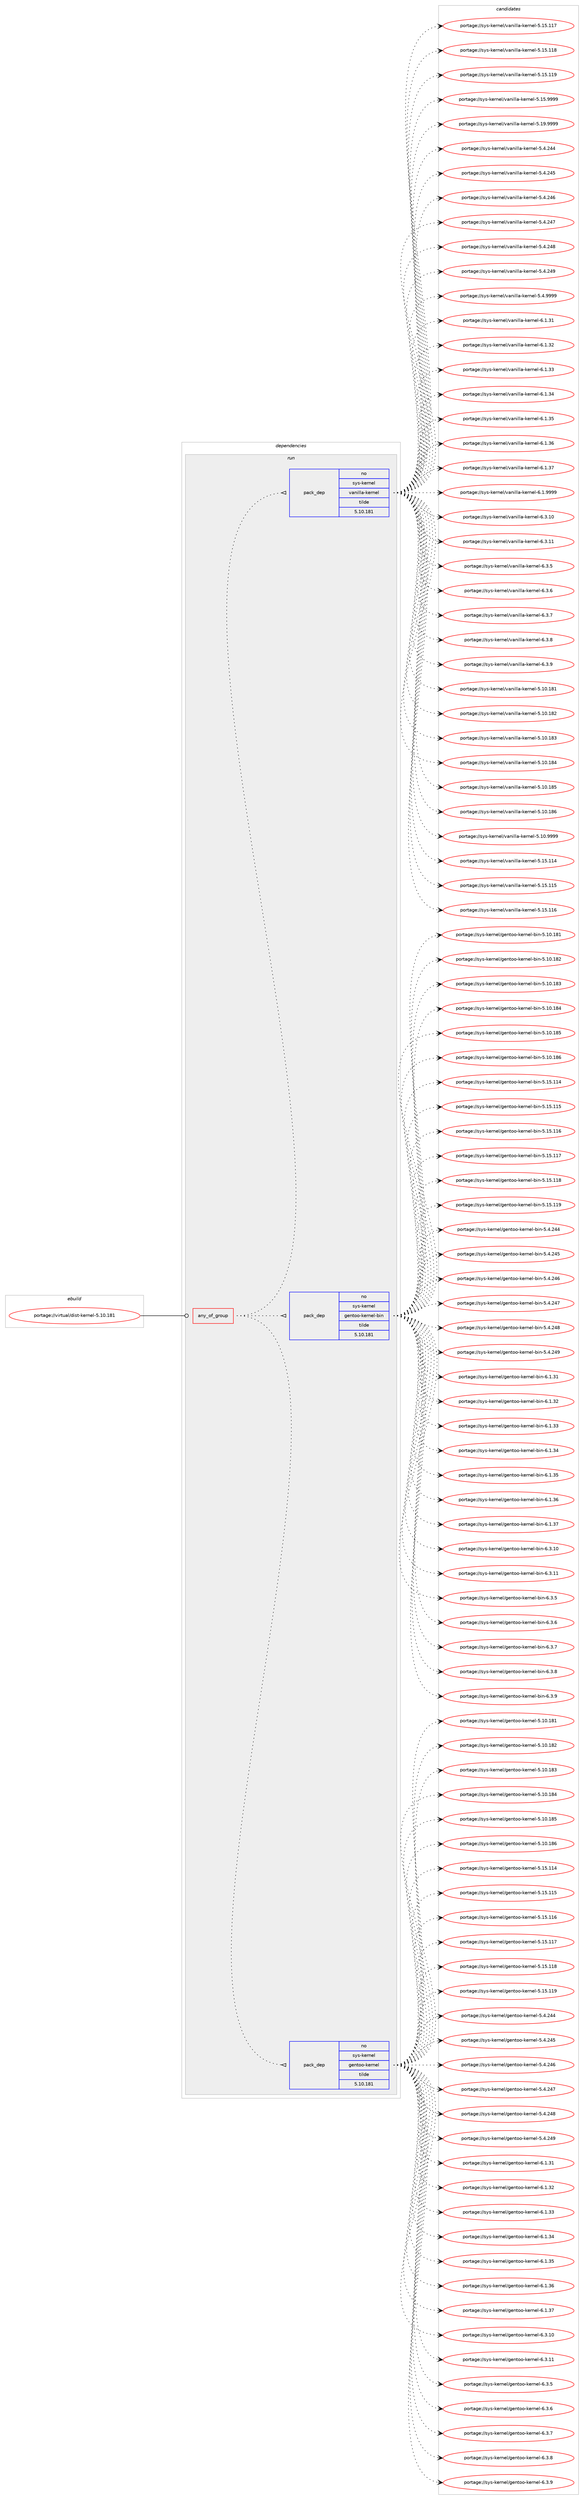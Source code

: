 digraph prolog {

# *************
# Graph options
# *************

newrank=true;
concentrate=true;
compound=true;
graph [rankdir=LR,fontname=Helvetica,fontsize=10,ranksep=1.5];#, ranksep=2.5, nodesep=0.2];
edge  [arrowhead=vee];
node  [fontname=Helvetica,fontsize=10];

# **********
# The ebuild
# **********

subgraph cluster_leftcol {
color=gray;
rank=same;
label=<<i>ebuild</i>>;
id [label="portage://virtual/dist-kernel-5.10.181", color=red, width=4, href="../virtual/dist-kernel-5.10.181.svg"];
}

# ****************
# The dependencies
# ****************

subgraph cluster_midcol {
color=gray;
label=<<i>dependencies</i>>;
subgraph cluster_compile {
fillcolor="#eeeeee";
style=filled;
label=<<i>compile</i>>;
}
subgraph cluster_compileandrun {
fillcolor="#eeeeee";
style=filled;
label=<<i>compile and run</i>>;
}
subgraph cluster_run {
fillcolor="#eeeeee";
style=filled;
label=<<i>run</i>>;
subgraph any14 {
dependency250 [label=<<TABLE BORDER="0" CELLBORDER="1" CELLSPACING="0" CELLPADDING="4"><TR><TD CELLPADDING="10">any_of_group</TD></TR></TABLE>>, shape=none, color=red];subgraph pack146 {
dependency251 [label=<<TABLE BORDER="0" CELLBORDER="1" CELLSPACING="0" CELLPADDING="4" WIDTH="220"><TR><TD ROWSPAN="6" CELLPADDING="30">pack_dep</TD></TR><TR><TD WIDTH="110">no</TD></TR><TR><TD>sys-kernel</TD></TR><TR><TD>gentoo-kernel</TD></TR><TR><TD>tilde</TD></TR><TR><TD>5.10.181</TD></TR></TABLE>>, shape=none, color=blue];
}
dependency250:e -> dependency251:w [weight=20,style="dotted",arrowhead="oinv"];
subgraph pack147 {
dependency252 [label=<<TABLE BORDER="0" CELLBORDER="1" CELLSPACING="0" CELLPADDING="4" WIDTH="220"><TR><TD ROWSPAN="6" CELLPADDING="30">pack_dep</TD></TR><TR><TD WIDTH="110">no</TD></TR><TR><TD>sys-kernel</TD></TR><TR><TD>gentoo-kernel-bin</TD></TR><TR><TD>tilde</TD></TR><TR><TD>5.10.181</TD></TR></TABLE>>, shape=none, color=blue];
}
dependency250:e -> dependency252:w [weight=20,style="dotted",arrowhead="oinv"];
subgraph pack148 {
dependency253 [label=<<TABLE BORDER="0" CELLBORDER="1" CELLSPACING="0" CELLPADDING="4" WIDTH="220"><TR><TD ROWSPAN="6" CELLPADDING="30">pack_dep</TD></TR><TR><TD WIDTH="110">no</TD></TR><TR><TD>sys-kernel</TD></TR><TR><TD>vanilla-kernel</TD></TR><TR><TD>tilde</TD></TR><TR><TD>5.10.181</TD></TR></TABLE>>, shape=none, color=blue];
}
dependency250:e -> dependency253:w [weight=20,style="dotted",arrowhead="oinv"];
}
id:e -> dependency250:w [weight=20,style="solid",arrowhead="odot"];
}
}

# **************
# The candidates
# **************

subgraph cluster_choices {
rank=same;
color=gray;
label=<<i>candidates</i>>;

subgraph choice146 {
color=black;
nodesep=1;
choice115121115451071011141101011084710310111011611111145107101114110101108455346494846495649 [label="portage://sys-kernel/gentoo-kernel-5.10.181", color=red, width=4,href="../sys-kernel/gentoo-kernel-5.10.181.svg"];
choice115121115451071011141101011084710310111011611111145107101114110101108455346494846495650 [label="portage://sys-kernel/gentoo-kernel-5.10.182", color=red, width=4,href="../sys-kernel/gentoo-kernel-5.10.182.svg"];
choice115121115451071011141101011084710310111011611111145107101114110101108455346494846495651 [label="portage://sys-kernel/gentoo-kernel-5.10.183", color=red, width=4,href="../sys-kernel/gentoo-kernel-5.10.183.svg"];
choice115121115451071011141101011084710310111011611111145107101114110101108455346494846495652 [label="portage://sys-kernel/gentoo-kernel-5.10.184", color=red, width=4,href="../sys-kernel/gentoo-kernel-5.10.184.svg"];
choice115121115451071011141101011084710310111011611111145107101114110101108455346494846495653 [label="portage://sys-kernel/gentoo-kernel-5.10.185", color=red, width=4,href="../sys-kernel/gentoo-kernel-5.10.185.svg"];
choice115121115451071011141101011084710310111011611111145107101114110101108455346494846495654 [label="portage://sys-kernel/gentoo-kernel-5.10.186", color=red, width=4,href="../sys-kernel/gentoo-kernel-5.10.186.svg"];
choice115121115451071011141101011084710310111011611111145107101114110101108455346495346494952 [label="portage://sys-kernel/gentoo-kernel-5.15.114", color=red, width=4,href="../sys-kernel/gentoo-kernel-5.15.114.svg"];
choice115121115451071011141101011084710310111011611111145107101114110101108455346495346494953 [label="portage://sys-kernel/gentoo-kernel-5.15.115", color=red, width=4,href="../sys-kernel/gentoo-kernel-5.15.115.svg"];
choice115121115451071011141101011084710310111011611111145107101114110101108455346495346494954 [label="portage://sys-kernel/gentoo-kernel-5.15.116", color=red, width=4,href="../sys-kernel/gentoo-kernel-5.15.116.svg"];
choice115121115451071011141101011084710310111011611111145107101114110101108455346495346494955 [label="portage://sys-kernel/gentoo-kernel-5.15.117", color=red, width=4,href="../sys-kernel/gentoo-kernel-5.15.117.svg"];
choice115121115451071011141101011084710310111011611111145107101114110101108455346495346494956 [label="portage://sys-kernel/gentoo-kernel-5.15.118", color=red, width=4,href="../sys-kernel/gentoo-kernel-5.15.118.svg"];
choice115121115451071011141101011084710310111011611111145107101114110101108455346495346494957 [label="portage://sys-kernel/gentoo-kernel-5.15.119", color=red, width=4,href="../sys-kernel/gentoo-kernel-5.15.119.svg"];
choice1151211154510710111411010110847103101110116111111451071011141101011084553465246505252 [label="portage://sys-kernel/gentoo-kernel-5.4.244", color=red, width=4,href="../sys-kernel/gentoo-kernel-5.4.244.svg"];
choice1151211154510710111411010110847103101110116111111451071011141101011084553465246505253 [label="portage://sys-kernel/gentoo-kernel-5.4.245", color=red, width=4,href="../sys-kernel/gentoo-kernel-5.4.245.svg"];
choice1151211154510710111411010110847103101110116111111451071011141101011084553465246505254 [label="portage://sys-kernel/gentoo-kernel-5.4.246", color=red, width=4,href="../sys-kernel/gentoo-kernel-5.4.246.svg"];
choice1151211154510710111411010110847103101110116111111451071011141101011084553465246505255 [label="portage://sys-kernel/gentoo-kernel-5.4.247", color=red, width=4,href="../sys-kernel/gentoo-kernel-5.4.247.svg"];
choice1151211154510710111411010110847103101110116111111451071011141101011084553465246505256 [label="portage://sys-kernel/gentoo-kernel-5.4.248", color=red, width=4,href="../sys-kernel/gentoo-kernel-5.4.248.svg"];
choice1151211154510710111411010110847103101110116111111451071011141101011084553465246505257 [label="portage://sys-kernel/gentoo-kernel-5.4.249", color=red, width=4,href="../sys-kernel/gentoo-kernel-5.4.249.svg"];
choice11512111545107101114110101108471031011101161111114510710111411010110845544649465149 [label="portage://sys-kernel/gentoo-kernel-6.1.31", color=red, width=4,href="../sys-kernel/gentoo-kernel-6.1.31.svg"];
choice11512111545107101114110101108471031011101161111114510710111411010110845544649465150 [label="portage://sys-kernel/gentoo-kernel-6.1.32", color=red, width=4,href="../sys-kernel/gentoo-kernel-6.1.32.svg"];
choice11512111545107101114110101108471031011101161111114510710111411010110845544649465151 [label="portage://sys-kernel/gentoo-kernel-6.1.33", color=red, width=4,href="../sys-kernel/gentoo-kernel-6.1.33.svg"];
choice11512111545107101114110101108471031011101161111114510710111411010110845544649465152 [label="portage://sys-kernel/gentoo-kernel-6.1.34", color=red, width=4,href="../sys-kernel/gentoo-kernel-6.1.34.svg"];
choice11512111545107101114110101108471031011101161111114510710111411010110845544649465153 [label="portage://sys-kernel/gentoo-kernel-6.1.35", color=red, width=4,href="../sys-kernel/gentoo-kernel-6.1.35.svg"];
choice11512111545107101114110101108471031011101161111114510710111411010110845544649465154 [label="portage://sys-kernel/gentoo-kernel-6.1.36", color=red, width=4,href="../sys-kernel/gentoo-kernel-6.1.36.svg"];
choice11512111545107101114110101108471031011101161111114510710111411010110845544649465155 [label="portage://sys-kernel/gentoo-kernel-6.1.37", color=red, width=4,href="../sys-kernel/gentoo-kernel-6.1.37.svg"];
choice11512111545107101114110101108471031011101161111114510710111411010110845544651464948 [label="portage://sys-kernel/gentoo-kernel-6.3.10", color=red, width=4,href="../sys-kernel/gentoo-kernel-6.3.10.svg"];
choice11512111545107101114110101108471031011101161111114510710111411010110845544651464949 [label="portage://sys-kernel/gentoo-kernel-6.3.11", color=red, width=4,href="../sys-kernel/gentoo-kernel-6.3.11.svg"];
choice115121115451071011141101011084710310111011611111145107101114110101108455446514653 [label="portage://sys-kernel/gentoo-kernel-6.3.5", color=red, width=4,href="../sys-kernel/gentoo-kernel-6.3.5.svg"];
choice115121115451071011141101011084710310111011611111145107101114110101108455446514654 [label="portage://sys-kernel/gentoo-kernel-6.3.6", color=red, width=4,href="../sys-kernel/gentoo-kernel-6.3.6.svg"];
choice115121115451071011141101011084710310111011611111145107101114110101108455446514655 [label="portage://sys-kernel/gentoo-kernel-6.3.7", color=red, width=4,href="../sys-kernel/gentoo-kernel-6.3.7.svg"];
choice115121115451071011141101011084710310111011611111145107101114110101108455446514656 [label="portage://sys-kernel/gentoo-kernel-6.3.8", color=red, width=4,href="../sys-kernel/gentoo-kernel-6.3.8.svg"];
choice115121115451071011141101011084710310111011611111145107101114110101108455446514657 [label="portage://sys-kernel/gentoo-kernel-6.3.9", color=red, width=4,href="../sys-kernel/gentoo-kernel-6.3.9.svg"];
dependency251:e -> choice115121115451071011141101011084710310111011611111145107101114110101108455346494846495649:w [style=dotted,weight="100"];
dependency251:e -> choice115121115451071011141101011084710310111011611111145107101114110101108455346494846495650:w [style=dotted,weight="100"];
dependency251:e -> choice115121115451071011141101011084710310111011611111145107101114110101108455346494846495651:w [style=dotted,weight="100"];
dependency251:e -> choice115121115451071011141101011084710310111011611111145107101114110101108455346494846495652:w [style=dotted,weight="100"];
dependency251:e -> choice115121115451071011141101011084710310111011611111145107101114110101108455346494846495653:w [style=dotted,weight="100"];
dependency251:e -> choice115121115451071011141101011084710310111011611111145107101114110101108455346494846495654:w [style=dotted,weight="100"];
dependency251:e -> choice115121115451071011141101011084710310111011611111145107101114110101108455346495346494952:w [style=dotted,weight="100"];
dependency251:e -> choice115121115451071011141101011084710310111011611111145107101114110101108455346495346494953:w [style=dotted,weight="100"];
dependency251:e -> choice115121115451071011141101011084710310111011611111145107101114110101108455346495346494954:w [style=dotted,weight="100"];
dependency251:e -> choice115121115451071011141101011084710310111011611111145107101114110101108455346495346494955:w [style=dotted,weight="100"];
dependency251:e -> choice115121115451071011141101011084710310111011611111145107101114110101108455346495346494956:w [style=dotted,weight="100"];
dependency251:e -> choice115121115451071011141101011084710310111011611111145107101114110101108455346495346494957:w [style=dotted,weight="100"];
dependency251:e -> choice1151211154510710111411010110847103101110116111111451071011141101011084553465246505252:w [style=dotted,weight="100"];
dependency251:e -> choice1151211154510710111411010110847103101110116111111451071011141101011084553465246505253:w [style=dotted,weight="100"];
dependency251:e -> choice1151211154510710111411010110847103101110116111111451071011141101011084553465246505254:w [style=dotted,weight="100"];
dependency251:e -> choice1151211154510710111411010110847103101110116111111451071011141101011084553465246505255:w [style=dotted,weight="100"];
dependency251:e -> choice1151211154510710111411010110847103101110116111111451071011141101011084553465246505256:w [style=dotted,weight="100"];
dependency251:e -> choice1151211154510710111411010110847103101110116111111451071011141101011084553465246505257:w [style=dotted,weight="100"];
dependency251:e -> choice11512111545107101114110101108471031011101161111114510710111411010110845544649465149:w [style=dotted,weight="100"];
dependency251:e -> choice11512111545107101114110101108471031011101161111114510710111411010110845544649465150:w [style=dotted,weight="100"];
dependency251:e -> choice11512111545107101114110101108471031011101161111114510710111411010110845544649465151:w [style=dotted,weight="100"];
dependency251:e -> choice11512111545107101114110101108471031011101161111114510710111411010110845544649465152:w [style=dotted,weight="100"];
dependency251:e -> choice11512111545107101114110101108471031011101161111114510710111411010110845544649465153:w [style=dotted,weight="100"];
dependency251:e -> choice11512111545107101114110101108471031011101161111114510710111411010110845544649465154:w [style=dotted,weight="100"];
dependency251:e -> choice11512111545107101114110101108471031011101161111114510710111411010110845544649465155:w [style=dotted,weight="100"];
dependency251:e -> choice11512111545107101114110101108471031011101161111114510710111411010110845544651464948:w [style=dotted,weight="100"];
dependency251:e -> choice11512111545107101114110101108471031011101161111114510710111411010110845544651464949:w [style=dotted,weight="100"];
dependency251:e -> choice115121115451071011141101011084710310111011611111145107101114110101108455446514653:w [style=dotted,weight="100"];
dependency251:e -> choice115121115451071011141101011084710310111011611111145107101114110101108455446514654:w [style=dotted,weight="100"];
dependency251:e -> choice115121115451071011141101011084710310111011611111145107101114110101108455446514655:w [style=dotted,weight="100"];
dependency251:e -> choice115121115451071011141101011084710310111011611111145107101114110101108455446514656:w [style=dotted,weight="100"];
dependency251:e -> choice115121115451071011141101011084710310111011611111145107101114110101108455446514657:w [style=dotted,weight="100"];
}
subgraph choice147 {
color=black;
nodesep=1;
choice1151211154510710111411010110847103101110116111111451071011141101011084598105110455346494846495649 [label="portage://sys-kernel/gentoo-kernel-bin-5.10.181", color=red, width=4,href="../sys-kernel/gentoo-kernel-bin-5.10.181.svg"];
choice1151211154510710111411010110847103101110116111111451071011141101011084598105110455346494846495650 [label="portage://sys-kernel/gentoo-kernel-bin-5.10.182", color=red, width=4,href="../sys-kernel/gentoo-kernel-bin-5.10.182.svg"];
choice1151211154510710111411010110847103101110116111111451071011141101011084598105110455346494846495651 [label="portage://sys-kernel/gentoo-kernel-bin-5.10.183", color=red, width=4,href="../sys-kernel/gentoo-kernel-bin-5.10.183.svg"];
choice1151211154510710111411010110847103101110116111111451071011141101011084598105110455346494846495652 [label="portage://sys-kernel/gentoo-kernel-bin-5.10.184", color=red, width=4,href="../sys-kernel/gentoo-kernel-bin-5.10.184.svg"];
choice1151211154510710111411010110847103101110116111111451071011141101011084598105110455346494846495653 [label="portage://sys-kernel/gentoo-kernel-bin-5.10.185", color=red, width=4,href="../sys-kernel/gentoo-kernel-bin-5.10.185.svg"];
choice1151211154510710111411010110847103101110116111111451071011141101011084598105110455346494846495654 [label="portage://sys-kernel/gentoo-kernel-bin-5.10.186", color=red, width=4,href="../sys-kernel/gentoo-kernel-bin-5.10.186.svg"];
choice1151211154510710111411010110847103101110116111111451071011141101011084598105110455346495346494952 [label="portage://sys-kernel/gentoo-kernel-bin-5.15.114", color=red, width=4,href="../sys-kernel/gentoo-kernel-bin-5.15.114.svg"];
choice1151211154510710111411010110847103101110116111111451071011141101011084598105110455346495346494953 [label="portage://sys-kernel/gentoo-kernel-bin-5.15.115", color=red, width=4,href="../sys-kernel/gentoo-kernel-bin-5.15.115.svg"];
choice1151211154510710111411010110847103101110116111111451071011141101011084598105110455346495346494954 [label="portage://sys-kernel/gentoo-kernel-bin-5.15.116", color=red, width=4,href="../sys-kernel/gentoo-kernel-bin-5.15.116.svg"];
choice1151211154510710111411010110847103101110116111111451071011141101011084598105110455346495346494955 [label="portage://sys-kernel/gentoo-kernel-bin-5.15.117", color=red, width=4,href="../sys-kernel/gentoo-kernel-bin-5.15.117.svg"];
choice1151211154510710111411010110847103101110116111111451071011141101011084598105110455346495346494956 [label="portage://sys-kernel/gentoo-kernel-bin-5.15.118", color=red, width=4,href="../sys-kernel/gentoo-kernel-bin-5.15.118.svg"];
choice1151211154510710111411010110847103101110116111111451071011141101011084598105110455346495346494957 [label="portage://sys-kernel/gentoo-kernel-bin-5.15.119", color=red, width=4,href="../sys-kernel/gentoo-kernel-bin-5.15.119.svg"];
choice11512111545107101114110101108471031011101161111114510710111411010110845981051104553465246505252 [label="portage://sys-kernel/gentoo-kernel-bin-5.4.244", color=red, width=4,href="../sys-kernel/gentoo-kernel-bin-5.4.244.svg"];
choice11512111545107101114110101108471031011101161111114510710111411010110845981051104553465246505253 [label="portage://sys-kernel/gentoo-kernel-bin-5.4.245", color=red, width=4,href="../sys-kernel/gentoo-kernel-bin-5.4.245.svg"];
choice11512111545107101114110101108471031011101161111114510710111411010110845981051104553465246505254 [label="portage://sys-kernel/gentoo-kernel-bin-5.4.246", color=red, width=4,href="../sys-kernel/gentoo-kernel-bin-5.4.246.svg"];
choice11512111545107101114110101108471031011101161111114510710111411010110845981051104553465246505255 [label="portage://sys-kernel/gentoo-kernel-bin-5.4.247", color=red, width=4,href="../sys-kernel/gentoo-kernel-bin-5.4.247.svg"];
choice11512111545107101114110101108471031011101161111114510710111411010110845981051104553465246505256 [label="portage://sys-kernel/gentoo-kernel-bin-5.4.248", color=red, width=4,href="../sys-kernel/gentoo-kernel-bin-5.4.248.svg"];
choice11512111545107101114110101108471031011101161111114510710111411010110845981051104553465246505257 [label="portage://sys-kernel/gentoo-kernel-bin-5.4.249", color=red, width=4,href="../sys-kernel/gentoo-kernel-bin-5.4.249.svg"];
choice115121115451071011141101011084710310111011611111145107101114110101108459810511045544649465149 [label="portage://sys-kernel/gentoo-kernel-bin-6.1.31", color=red, width=4,href="../sys-kernel/gentoo-kernel-bin-6.1.31.svg"];
choice115121115451071011141101011084710310111011611111145107101114110101108459810511045544649465150 [label="portage://sys-kernel/gentoo-kernel-bin-6.1.32", color=red, width=4,href="../sys-kernel/gentoo-kernel-bin-6.1.32.svg"];
choice115121115451071011141101011084710310111011611111145107101114110101108459810511045544649465151 [label="portage://sys-kernel/gentoo-kernel-bin-6.1.33", color=red, width=4,href="../sys-kernel/gentoo-kernel-bin-6.1.33.svg"];
choice115121115451071011141101011084710310111011611111145107101114110101108459810511045544649465152 [label="portage://sys-kernel/gentoo-kernel-bin-6.1.34", color=red, width=4,href="../sys-kernel/gentoo-kernel-bin-6.1.34.svg"];
choice115121115451071011141101011084710310111011611111145107101114110101108459810511045544649465153 [label="portage://sys-kernel/gentoo-kernel-bin-6.1.35", color=red, width=4,href="../sys-kernel/gentoo-kernel-bin-6.1.35.svg"];
choice115121115451071011141101011084710310111011611111145107101114110101108459810511045544649465154 [label="portage://sys-kernel/gentoo-kernel-bin-6.1.36", color=red, width=4,href="../sys-kernel/gentoo-kernel-bin-6.1.36.svg"];
choice115121115451071011141101011084710310111011611111145107101114110101108459810511045544649465155 [label="portage://sys-kernel/gentoo-kernel-bin-6.1.37", color=red, width=4,href="../sys-kernel/gentoo-kernel-bin-6.1.37.svg"];
choice115121115451071011141101011084710310111011611111145107101114110101108459810511045544651464948 [label="portage://sys-kernel/gentoo-kernel-bin-6.3.10", color=red, width=4,href="../sys-kernel/gentoo-kernel-bin-6.3.10.svg"];
choice115121115451071011141101011084710310111011611111145107101114110101108459810511045544651464949 [label="portage://sys-kernel/gentoo-kernel-bin-6.3.11", color=red, width=4,href="../sys-kernel/gentoo-kernel-bin-6.3.11.svg"];
choice1151211154510710111411010110847103101110116111111451071011141101011084598105110455446514653 [label="portage://sys-kernel/gentoo-kernel-bin-6.3.5", color=red, width=4,href="../sys-kernel/gentoo-kernel-bin-6.3.5.svg"];
choice1151211154510710111411010110847103101110116111111451071011141101011084598105110455446514654 [label="portage://sys-kernel/gentoo-kernel-bin-6.3.6", color=red, width=4,href="../sys-kernel/gentoo-kernel-bin-6.3.6.svg"];
choice1151211154510710111411010110847103101110116111111451071011141101011084598105110455446514655 [label="portage://sys-kernel/gentoo-kernel-bin-6.3.7", color=red, width=4,href="../sys-kernel/gentoo-kernel-bin-6.3.7.svg"];
choice1151211154510710111411010110847103101110116111111451071011141101011084598105110455446514656 [label="portage://sys-kernel/gentoo-kernel-bin-6.3.8", color=red, width=4,href="../sys-kernel/gentoo-kernel-bin-6.3.8.svg"];
choice1151211154510710111411010110847103101110116111111451071011141101011084598105110455446514657 [label="portage://sys-kernel/gentoo-kernel-bin-6.3.9", color=red, width=4,href="../sys-kernel/gentoo-kernel-bin-6.3.9.svg"];
dependency252:e -> choice1151211154510710111411010110847103101110116111111451071011141101011084598105110455346494846495649:w [style=dotted,weight="100"];
dependency252:e -> choice1151211154510710111411010110847103101110116111111451071011141101011084598105110455346494846495650:w [style=dotted,weight="100"];
dependency252:e -> choice1151211154510710111411010110847103101110116111111451071011141101011084598105110455346494846495651:w [style=dotted,weight="100"];
dependency252:e -> choice1151211154510710111411010110847103101110116111111451071011141101011084598105110455346494846495652:w [style=dotted,weight="100"];
dependency252:e -> choice1151211154510710111411010110847103101110116111111451071011141101011084598105110455346494846495653:w [style=dotted,weight="100"];
dependency252:e -> choice1151211154510710111411010110847103101110116111111451071011141101011084598105110455346494846495654:w [style=dotted,weight="100"];
dependency252:e -> choice1151211154510710111411010110847103101110116111111451071011141101011084598105110455346495346494952:w [style=dotted,weight="100"];
dependency252:e -> choice1151211154510710111411010110847103101110116111111451071011141101011084598105110455346495346494953:w [style=dotted,weight="100"];
dependency252:e -> choice1151211154510710111411010110847103101110116111111451071011141101011084598105110455346495346494954:w [style=dotted,weight="100"];
dependency252:e -> choice1151211154510710111411010110847103101110116111111451071011141101011084598105110455346495346494955:w [style=dotted,weight="100"];
dependency252:e -> choice1151211154510710111411010110847103101110116111111451071011141101011084598105110455346495346494956:w [style=dotted,weight="100"];
dependency252:e -> choice1151211154510710111411010110847103101110116111111451071011141101011084598105110455346495346494957:w [style=dotted,weight="100"];
dependency252:e -> choice11512111545107101114110101108471031011101161111114510710111411010110845981051104553465246505252:w [style=dotted,weight="100"];
dependency252:e -> choice11512111545107101114110101108471031011101161111114510710111411010110845981051104553465246505253:w [style=dotted,weight="100"];
dependency252:e -> choice11512111545107101114110101108471031011101161111114510710111411010110845981051104553465246505254:w [style=dotted,weight="100"];
dependency252:e -> choice11512111545107101114110101108471031011101161111114510710111411010110845981051104553465246505255:w [style=dotted,weight="100"];
dependency252:e -> choice11512111545107101114110101108471031011101161111114510710111411010110845981051104553465246505256:w [style=dotted,weight="100"];
dependency252:e -> choice11512111545107101114110101108471031011101161111114510710111411010110845981051104553465246505257:w [style=dotted,weight="100"];
dependency252:e -> choice115121115451071011141101011084710310111011611111145107101114110101108459810511045544649465149:w [style=dotted,weight="100"];
dependency252:e -> choice115121115451071011141101011084710310111011611111145107101114110101108459810511045544649465150:w [style=dotted,weight="100"];
dependency252:e -> choice115121115451071011141101011084710310111011611111145107101114110101108459810511045544649465151:w [style=dotted,weight="100"];
dependency252:e -> choice115121115451071011141101011084710310111011611111145107101114110101108459810511045544649465152:w [style=dotted,weight="100"];
dependency252:e -> choice115121115451071011141101011084710310111011611111145107101114110101108459810511045544649465153:w [style=dotted,weight="100"];
dependency252:e -> choice115121115451071011141101011084710310111011611111145107101114110101108459810511045544649465154:w [style=dotted,weight="100"];
dependency252:e -> choice115121115451071011141101011084710310111011611111145107101114110101108459810511045544649465155:w [style=dotted,weight="100"];
dependency252:e -> choice115121115451071011141101011084710310111011611111145107101114110101108459810511045544651464948:w [style=dotted,weight="100"];
dependency252:e -> choice115121115451071011141101011084710310111011611111145107101114110101108459810511045544651464949:w [style=dotted,weight="100"];
dependency252:e -> choice1151211154510710111411010110847103101110116111111451071011141101011084598105110455446514653:w [style=dotted,weight="100"];
dependency252:e -> choice1151211154510710111411010110847103101110116111111451071011141101011084598105110455446514654:w [style=dotted,weight="100"];
dependency252:e -> choice1151211154510710111411010110847103101110116111111451071011141101011084598105110455446514655:w [style=dotted,weight="100"];
dependency252:e -> choice1151211154510710111411010110847103101110116111111451071011141101011084598105110455446514656:w [style=dotted,weight="100"];
dependency252:e -> choice1151211154510710111411010110847103101110116111111451071011141101011084598105110455446514657:w [style=dotted,weight="100"];
}
subgraph choice148 {
color=black;
nodesep=1;
choice1151211154510710111411010110847118971101051081089745107101114110101108455346494846495649 [label="portage://sys-kernel/vanilla-kernel-5.10.181", color=red, width=4,href="../sys-kernel/vanilla-kernel-5.10.181.svg"];
choice1151211154510710111411010110847118971101051081089745107101114110101108455346494846495650 [label="portage://sys-kernel/vanilla-kernel-5.10.182", color=red, width=4,href="../sys-kernel/vanilla-kernel-5.10.182.svg"];
choice1151211154510710111411010110847118971101051081089745107101114110101108455346494846495651 [label="portage://sys-kernel/vanilla-kernel-5.10.183", color=red, width=4,href="../sys-kernel/vanilla-kernel-5.10.183.svg"];
choice1151211154510710111411010110847118971101051081089745107101114110101108455346494846495652 [label="portage://sys-kernel/vanilla-kernel-5.10.184", color=red, width=4,href="../sys-kernel/vanilla-kernel-5.10.184.svg"];
choice1151211154510710111411010110847118971101051081089745107101114110101108455346494846495653 [label="portage://sys-kernel/vanilla-kernel-5.10.185", color=red, width=4,href="../sys-kernel/vanilla-kernel-5.10.185.svg"];
choice1151211154510710111411010110847118971101051081089745107101114110101108455346494846495654 [label="portage://sys-kernel/vanilla-kernel-5.10.186", color=red, width=4,href="../sys-kernel/vanilla-kernel-5.10.186.svg"];
choice115121115451071011141101011084711897110105108108974510710111411010110845534649484657575757 [label="portage://sys-kernel/vanilla-kernel-5.10.9999", color=red, width=4,href="../sys-kernel/vanilla-kernel-5.10.9999.svg"];
choice1151211154510710111411010110847118971101051081089745107101114110101108455346495346494952 [label="portage://sys-kernel/vanilla-kernel-5.15.114", color=red, width=4,href="../sys-kernel/vanilla-kernel-5.15.114.svg"];
choice1151211154510710111411010110847118971101051081089745107101114110101108455346495346494953 [label="portage://sys-kernel/vanilla-kernel-5.15.115", color=red, width=4,href="../sys-kernel/vanilla-kernel-5.15.115.svg"];
choice1151211154510710111411010110847118971101051081089745107101114110101108455346495346494954 [label="portage://sys-kernel/vanilla-kernel-5.15.116", color=red, width=4,href="../sys-kernel/vanilla-kernel-5.15.116.svg"];
choice1151211154510710111411010110847118971101051081089745107101114110101108455346495346494955 [label="portage://sys-kernel/vanilla-kernel-5.15.117", color=red, width=4,href="../sys-kernel/vanilla-kernel-5.15.117.svg"];
choice1151211154510710111411010110847118971101051081089745107101114110101108455346495346494956 [label="portage://sys-kernel/vanilla-kernel-5.15.118", color=red, width=4,href="../sys-kernel/vanilla-kernel-5.15.118.svg"];
choice1151211154510710111411010110847118971101051081089745107101114110101108455346495346494957 [label="portage://sys-kernel/vanilla-kernel-5.15.119", color=red, width=4,href="../sys-kernel/vanilla-kernel-5.15.119.svg"];
choice115121115451071011141101011084711897110105108108974510710111411010110845534649534657575757 [label="portage://sys-kernel/vanilla-kernel-5.15.9999", color=red, width=4,href="../sys-kernel/vanilla-kernel-5.15.9999.svg"];
choice115121115451071011141101011084711897110105108108974510710111411010110845534649574657575757 [label="portage://sys-kernel/vanilla-kernel-5.19.9999", color=red, width=4,href="../sys-kernel/vanilla-kernel-5.19.9999.svg"];
choice11512111545107101114110101108471189711010510810897451071011141101011084553465246505252 [label="portage://sys-kernel/vanilla-kernel-5.4.244", color=red, width=4,href="../sys-kernel/vanilla-kernel-5.4.244.svg"];
choice11512111545107101114110101108471189711010510810897451071011141101011084553465246505253 [label="portage://sys-kernel/vanilla-kernel-5.4.245", color=red, width=4,href="../sys-kernel/vanilla-kernel-5.4.245.svg"];
choice11512111545107101114110101108471189711010510810897451071011141101011084553465246505254 [label="portage://sys-kernel/vanilla-kernel-5.4.246", color=red, width=4,href="../sys-kernel/vanilla-kernel-5.4.246.svg"];
choice11512111545107101114110101108471189711010510810897451071011141101011084553465246505255 [label="portage://sys-kernel/vanilla-kernel-5.4.247", color=red, width=4,href="../sys-kernel/vanilla-kernel-5.4.247.svg"];
choice11512111545107101114110101108471189711010510810897451071011141101011084553465246505256 [label="portage://sys-kernel/vanilla-kernel-5.4.248", color=red, width=4,href="../sys-kernel/vanilla-kernel-5.4.248.svg"];
choice11512111545107101114110101108471189711010510810897451071011141101011084553465246505257 [label="portage://sys-kernel/vanilla-kernel-5.4.249", color=red, width=4,href="../sys-kernel/vanilla-kernel-5.4.249.svg"];
choice1151211154510710111411010110847118971101051081089745107101114110101108455346524657575757 [label="portage://sys-kernel/vanilla-kernel-5.4.9999", color=red, width=4,href="../sys-kernel/vanilla-kernel-5.4.9999.svg"];
choice115121115451071011141101011084711897110105108108974510710111411010110845544649465149 [label="portage://sys-kernel/vanilla-kernel-6.1.31", color=red, width=4,href="../sys-kernel/vanilla-kernel-6.1.31.svg"];
choice115121115451071011141101011084711897110105108108974510710111411010110845544649465150 [label="portage://sys-kernel/vanilla-kernel-6.1.32", color=red, width=4,href="../sys-kernel/vanilla-kernel-6.1.32.svg"];
choice115121115451071011141101011084711897110105108108974510710111411010110845544649465151 [label="portage://sys-kernel/vanilla-kernel-6.1.33", color=red, width=4,href="../sys-kernel/vanilla-kernel-6.1.33.svg"];
choice115121115451071011141101011084711897110105108108974510710111411010110845544649465152 [label="portage://sys-kernel/vanilla-kernel-6.1.34", color=red, width=4,href="../sys-kernel/vanilla-kernel-6.1.34.svg"];
choice115121115451071011141101011084711897110105108108974510710111411010110845544649465153 [label="portage://sys-kernel/vanilla-kernel-6.1.35", color=red, width=4,href="../sys-kernel/vanilla-kernel-6.1.35.svg"];
choice115121115451071011141101011084711897110105108108974510710111411010110845544649465154 [label="portage://sys-kernel/vanilla-kernel-6.1.36", color=red, width=4,href="../sys-kernel/vanilla-kernel-6.1.36.svg"];
choice115121115451071011141101011084711897110105108108974510710111411010110845544649465155 [label="portage://sys-kernel/vanilla-kernel-6.1.37", color=red, width=4,href="../sys-kernel/vanilla-kernel-6.1.37.svg"];
choice1151211154510710111411010110847118971101051081089745107101114110101108455446494657575757 [label="portage://sys-kernel/vanilla-kernel-6.1.9999", color=red, width=4,href="../sys-kernel/vanilla-kernel-6.1.9999.svg"];
choice115121115451071011141101011084711897110105108108974510710111411010110845544651464948 [label="portage://sys-kernel/vanilla-kernel-6.3.10", color=red, width=4,href="../sys-kernel/vanilla-kernel-6.3.10.svg"];
choice115121115451071011141101011084711897110105108108974510710111411010110845544651464949 [label="portage://sys-kernel/vanilla-kernel-6.3.11", color=red, width=4,href="../sys-kernel/vanilla-kernel-6.3.11.svg"];
choice1151211154510710111411010110847118971101051081089745107101114110101108455446514653 [label="portage://sys-kernel/vanilla-kernel-6.3.5", color=red, width=4,href="../sys-kernel/vanilla-kernel-6.3.5.svg"];
choice1151211154510710111411010110847118971101051081089745107101114110101108455446514654 [label="portage://sys-kernel/vanilla-kernel-6.3.6", color=red, width=4,href="../sys-kernel/vanilla-kernel-6.3.6.svg"];
choice1151211154510710111411010110847118971101051081089745107101114110101108455446514655 [label="portage://sys-kernel/vanilla-kernel-6.3.7", color=red, width=4,href="../sys-kernel/vanilla-kernel-6.3.7.svg"];
choice1151211154510710111411010110847118971101051081089745107101114110101108455446514656 [label="portage://sys-kernel/vanilla-kernel-6.3.8", color=red, width=4,href="../sys-kernel/vanilla-kernel-6.3.8.svg"];
choice1151211154510710111411010110847118971101051081089745107101114110101108455446514657 [label="portage://sys-kernel/vanilla-kernel-6.3.9", color=red, width=4,href="../sys-kernel/vanilla-kernel-6.3.9.svg"];
dependency253:e -> choice1151211154510710111411010110847118971101051081089745107101114110101108455346494846495649:w [style=dotted,weight="100"];
dependency253:e -> choice1151211154510710111411010110847118971101051081089745107101114110101108455346494846495650:w [style=dotted,weight="100"];
dependency253:e -> choice1151211154510710111411010110847118971101051081089745107101114110101108455346494846495651:w [style=dotted,weight="100"];
dependency253:e -> choice1151211154510710111411010110847118971101051081089745107101114110101108455346494846495652:w [style=dotted,weight="100"];
dependency253:e -> choice1151211154510710111411010110847118971101051081089745107101114110101108455346494846495653:w [style=dotted,weight="100"];
dependency253:e -> choice1151211154510710111411010110847118971101051081089745107101114110101108455346494846495654:w [style=dotted,weight="100"];
dependency253:e -> choice115121115451071011141101011084711897110105108108974510710111411010110845534649484657575757:w [style=dotted,weight="100"];
dependency253:e -> choice1151211154510710111411010110847118971101051081089745107101114110101108455346495346494952:w [style=dotted,weight="100"];
dependency253:e -> choice1151211154510710111411010110847118971101051081089745107101114110101108455346495346494953:w [style=dotted,weight="100"];
dependency253:e -> choice1151211154510710111411010110847118971101051081089745107101114110101108455346495346494954:w [style=dotted,weight="100"];
dependency253:e -> choice1151211154510710111411010110847118971101051081089745107101114110101108455346495346494955:w [style=dotted,weight="100"];
dependency253:e -> choice1151211154510710111411010110847118971101051081089745107101114110101108455346495346494956:w [style=dotted,weight="100"];
dependency253:e -> choice1151211154510710111411010110847118971101051081089745107101114110101108455346495346494957:w [style=dotted,weight="100"];
dependency253:e -> choice115121115451071011141101011084711897110105108108974510710111411010110845534649534657575757:w [style=dotted,weight="100"];
dependency253:e -> choice115121115451071011141101011084711897110105108108974510710111411010110845534649574657575757:w [style=dotted,weight="100"];
dependency253:e -> choice11512111545107101114110101108471189711010510810897451071011141101011084553465246505252:w [style=dotted,weight="100"];
dependency253:e -> choice11512111545107101114110101108471189711010510810897451071011141101011084553465246505253:w [style=dotted,weight="100"];
dependency253:e -> choice11512111545107101114110101108471189711010510810897451071011141101011084553465246505254:w [style=dotted,weight="100"];
dependency253:e -> choice11512111545107101114110101108471189711010510810897451071011141101011084553465246505255:w [style=dotted,weight="100"];
dependency253:e -> choice11512111545107101114110101108471189711010510810897451071011141101011084553465246505256:w [style=dotted,weight="100"];
dependency253:e -> choice11512111545107101114110101108471189711010510810897451071011141101011084553465246505257:w [style=dotted,weight="100"];
dependency253:e -> choice1151211154510710111411010110847118971101051081089745107101114110101108455346524657575757:w [style=dotted,weight="100"];
dependency253:e -> choice115121115451071011141101011084711897110105108108974510710111411010110845544649465149:w [style=dotted,weight="100"];
dependency253:e -> choice115121115451071011141101011084711897110105108108974510710111411010110845544649465150:w [style=dotted,weight="100"];
dependency253:e -> choice115121115451071011141101011084711897110105108108974510710111411010110845544649465151:w [style=dotted,weight="100"];
dependency253:e -> choice115121115451071011141101011084711897110105108108974510710111411010110845544649465152:w [style=dotted,weight="100"];
dependency253:e -> choice115121115451071011141101011084711897110105108108974510710111411010110845544649465153:w [style=dotted,weight="100"];
dependency253:e -> choice115121115451071011141101011084711897110105108108974510710111411010110845544649465154:w [style=dotted,weight="100"];
dependency253:e -> choice115121115451071011141101011084711897110105108108974510710111411010110845544649465155:w [style=dotted,weight="100"];
dependency253:e -> choice1151211154510710111411010110847118971101051081089745107101114110101108455446494657575757:w [style=dotted,weight="100"];
dependency253:e -> choice115121115451071011141101011084711897110105108108974510710111411010110845544651464948:w [style=dotted,weight="100"];
dependency253:e -> choice115121115451071011141101011084711897110105108108974510710111411010110845544651464949:w [style=dotted,weight="100"];
dependency253:e -> choice1151211154510710111411010110847118971101051081089745107101114110101108455446514653:w [style=dotted,weight="100"];
dependency253:e -> choice1151211154510710111411010110847118971101051081089745107101114110101108455446514654:w [style=dotted,weight="100"];
dependency253:e -> choice1151211154510710111411010110847118971101051081089745107101114110101108455446514655:w [style=dotted,weight="100"];
dependency253:e -> choice1151211154510710111411010110847118971101051081089745107101114110101108455446514656:w [style=dotted,weight="100"];
dependency253:e -> choice1151211154510710111411010110847118971101051081089745107101114110101108455446514657:w [style=dotted,weight="100"];
}
}

}

